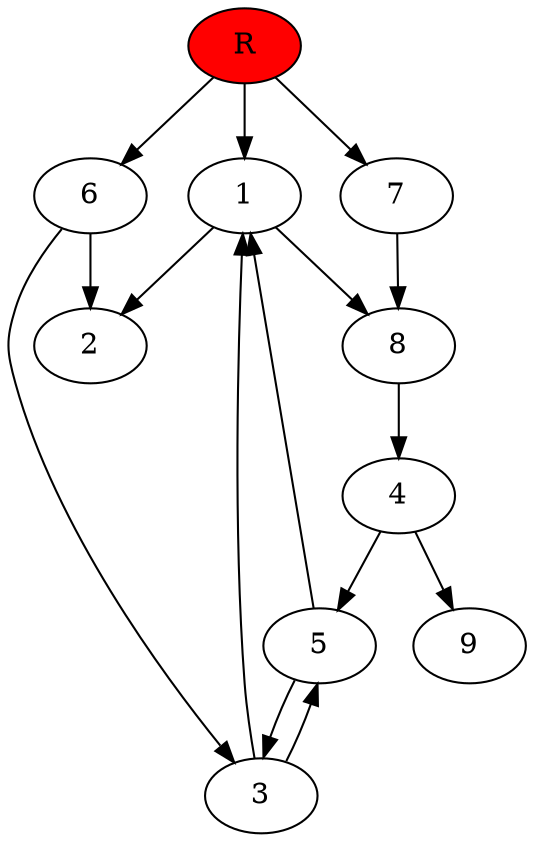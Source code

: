 digraph prb793 {
	1
	2
	3
	4
	5
	6
	7
	8
	R [fillcolor="#ff0000" style=filled]
	1 -> 2
	1 -> 8
	3 -> 1
	3 -> 5
	4 -> 5
	4 -> 9
	5 -> 1
	5 -> 3
	6 -> 2
	6 -> 3
	7 -> 8
	8 -> 4
	R -> 1
	R -> 6
	R -> 7
}
